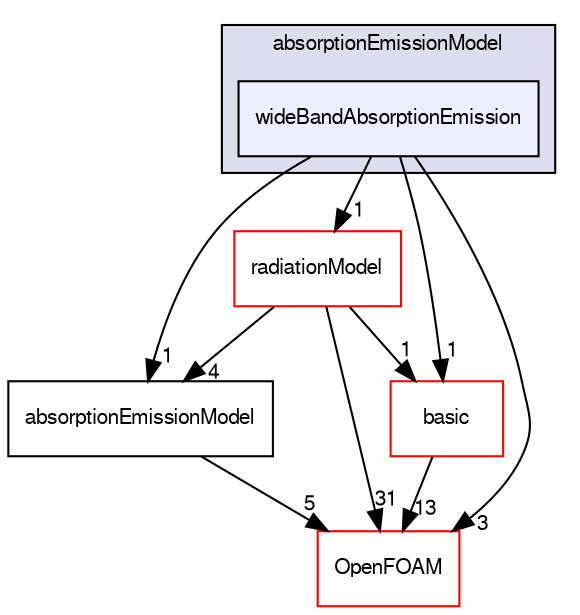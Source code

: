 digraph "src/thermophysicalModels/radiationModels/submodels/absorptionEmissionModel/wideBandAbsorptionEmission" {
  bgcolor=transparent;
  compound=true
  node [ fontsize="10", fontname="FreeSans"];
  edge [ labelfontsize="10", labelfontname="FreeSans"];
  subgraph clusterdir_8da48cd766041b1f9ce07837accff795 {
    graph [ bgcolor="#ddddee", pencolor="black", label="absorptionEmissionModel" fontname="FreeSans", fontsize="10", URL="dir_8da48cd766041b1f9ce07837accff795.html"]
  dir_8fac1c7975ad82d3c486354c838cda24 [shape=box, label="wideBandAbsorptionEmission", style="filled", fillcolor="#eeeeff", pencolor="black", URL="dir_8fac1c7975ad82d3c486354c838cda24.html"];
  }
  dir_19afdd5b06bcc2a4ff1743ba7fb9799e [shape=box label="absorptionEmissionModel" URL="dir_19afdd5b06bcc2a4ff1743ba7fb9799e.html"];
  dir_08c5a0922f0d1752bb9c4bf65110e65b [shape=box label="radiationModel" color="red" URL="dir_08c5a0922f0d1752bb9c4bf65110e65b.html"];
  dir_c5473ff19b20e6ec4dfe5c310b3778a8 [shape=box label="OpenFOAM" color="red" URL="dir_c5473ff19b20e6ec4dfe5c310b3778a8.html"];
  dir_38cb9973e0eaf6834e10b18bff965c4b [shape=box label="basic" color="red" URL="dir_38cb9973e0eaf6834e10b18bff965c4b.html"];
  dir_19afdd5b06bcc2a4ff1743ba7fb9799e->dir_c5473ff19b20e6ec4dfe5c310b3778a8 [headlabel="5", labeldistance=1.5 headhref="dir_002650_001732.html"];
  dir_8fac1c7975ad82d3c486354c838cda24->dir_19afdd5b06bcc2a4ff1743ba7fb9799e [headlabel="1", labeldistance=1.5 headhref="dir_002656_002650.html"];
  dir_8fac1c7975ad82d3c486354c838cda24->dir_08c5a0922f0d1752bb9c4bf65110e65b [headlabel="1", labeldistance=1.5 headhref="dir_002656_002413.html"];
  dir_8fac1c7975ad82d3c486354c838cda24->dir_c5473ff19b20e6ec4dfe5c310b3778a8 [headlabel="3", labeldistance=1.5 headhref="dir_002656_001732.html"];
  dir_8fac1c7975ad82d3c486354c838cda24->dir_38cb9973e0eaf6834e10b18bff965c4b [headlabel="1", labeldistance=1.5 headhref="dir_002656_002555.html"];
  dir_08c5a0922f0d1752bb9c4bf65110e65b->dir_19afdd5b06bcc2a4ff1743ba7fb9799e [headlabel="4", labeldistance=1.5 headhref="dir_002413_002650.html"];
  dir_08c5a0922f0d1752bb9c4bf65110e65b->dir_c5473ff19b20e6ec4dfe5c310b3778a8 [headlabel="31", labeldistance=1.5 headhref="dir_002413_001732.html"];
  dir_08c5a0922f0d1752bb9c4bf65110e65b->dir_38cb9973e0eaf6834e10b18bff965c4b [headlabel="1", labeldistance=1.5 headhref="dir_002413_002555.html"];
  dir_38cb9973e0eaf6834e10b18bff965c4b->dir_c5473ff19b20e6ec4dfe5c310b3778a8 [headlabel="13", labeldistance=1.5 headhref="dir_002555_001732.html"];
}
